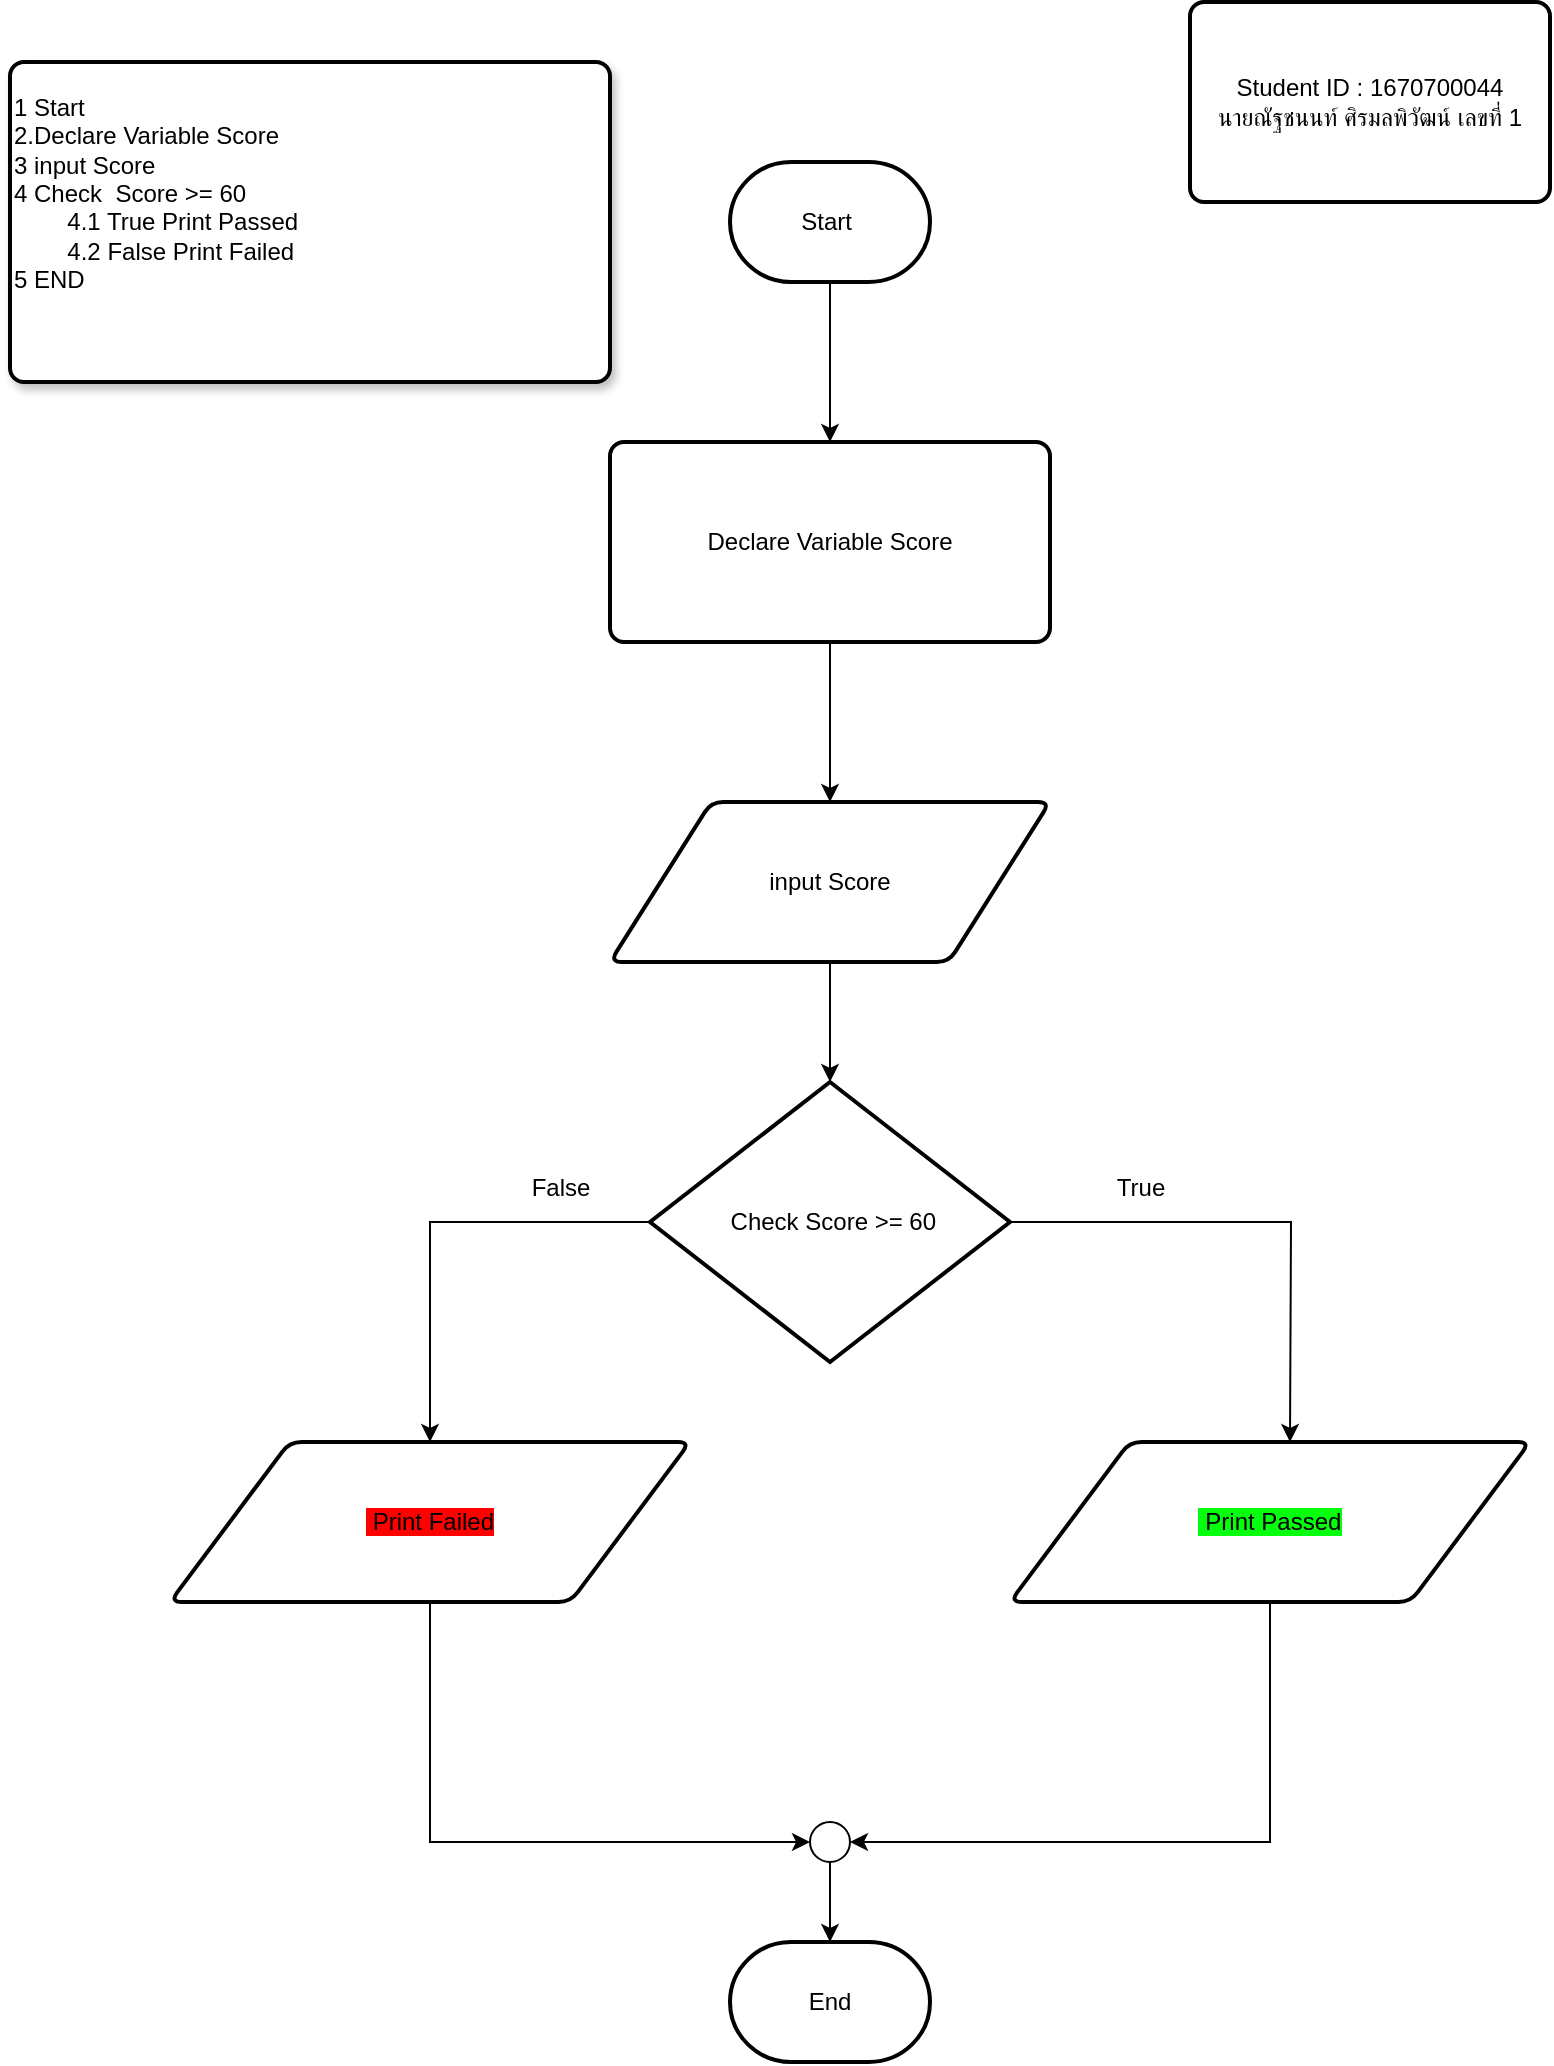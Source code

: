 <mxfile version="24.7.0" type="google" pages="3">
  <diagram id="C5RBs43oDa-KdzZeNtuy" name="Page-1">
    <mxGraphModel grid="1" page="1" gridSize="10" guides="1" tooltips="1" connect="1" arrows="1" fold="1" pageScale="1" pageWidth="827" pageHeight="1169" math="0" shadow="0">
      <root>
        <mxCell id="WIyWlLk6GJQsqaUBKTNV-0" />
        <mxCell id="WIyWlLk6GJQsqaUBKTNV-1" parent="WIyWlLk6GJQsqaUBKTNV-0" />
        <mxCell id="30lj91UN0zuFrr6ooyfM-1" value="&lt;span style=&quot;background-color: initial;&quot;&gt;1 Start&lt;/span&gt;&lt;div&gt;&lt;span style=&quot;background-color: initial;&quot;&gt;2.Declare Variable Score&amp;nbsp;&lt;/span&gt;&lt;/div&gt;&lt;div&gt;&lt;span style=&quot;background-color: initial;&quot;&gt;3 input Score&lt;/span&gt;&lt;/div&gt;&lt;div&gt;&lt;span style=&quot;background-color: initial;&quot;&gt;4 Check&amp;nbsp; Score &amp;gt;= 60&lt;/span&gt;&lt;/div&gt;&lt;div&gt;&lt;span style=&quot;white-space: pre;&quot;&gt;&#x9;&lt;/span&gt;4.1 True Print Passed&lt;/div&gt;&lt;div&gt;&lt;span style=&quot;background-color: initial; white-space: pre;&quot;&gt;&#x9;&lt;/span&gt;&lt;span style=&quot;background-color: initial;&quot;&gt;4.2 False Print Failed&lt;/span&gt;&lt;br&gt;&lt;/div&gt;&lt;div&gt;&lt;div&gt;&lt;span style=&quot;background-color: initial;&quot;&gt;5 END&lt;/span&gt;&lt;/div&gt;&lt;/div&gt;&lt;div&gt;&lt;br&gt;&lt;/div&gt;&lt;div style=&quot;&quot;&gt;&lt;br&gt;&lt;/div&gt;" style="rounded=1;whiteSpace=wrap;html=1;absoluteArcSize=1;arcSize=14;strokeWidth=2;shadow=1;align=left;" vertex="1" parent="WIyWlLk6GJQsqaUBKTNV-1">
          <mxGeometry x="20" y="60" width="300" height="160" as="geometry" />
        </mxCell>
        <mxCell id="30lj91UN0zuFrr6ooyfM-2" value="Student ID : 1670700044&lt;div&gt;นายณัฐชนนท์ ศิรมลพิวัฒน์ เลขที่ 1&lt;/div&gt;" style="rounded=1;whiteSpace=wrap;html=1;absoluteArcSize=1;arcSize=14;strokeWidth=2;" vertex="1" parent="WIyWlLk6GJQsqaUBKTNV-1">
          <mxGeometry x="610" y="30" width="180" height="100" as="geometry" />
        </mxCell>
        <mxCell id="30lj91UN0zuFrr6ooyfM-3" style="edgeStyle=orthogonalEdgeStyle;rounded=0;orthogonalLoop=1;jettySize=auto;html=1;entryX=0.5;entryY=0;entryDx=0;entryDy=0;" edge="1" parent="WIyWlLk6GJQsqaUBKTNV-1" source="30lj91UN0zuFrr6ooyfM-4" target="30lj91UN0zuFrr6ooyfM-6">
          <mxGeometry relative="1" as="geometry" />
        </mxCell>
        <mxCell id="30lj91UN0zuFrr6ooyfM-4" value="Start&amp;nbsp;" style="strokeWidth=2;html=1;shape=mxgraph.flowchart.terminator;whiteSpace=wrap;" vertex="1" parent="WIyWlLk6GJQsqaUBKTNV-1">
          <mxGeometry x="380" y="110" width="100" height="60" as="geometry" />
        </mxCell>
        <mxCell id="30lj91UN0zuFrr6ooyfM-5" style="edgeStyle=orthogonalEdgeStyle;rounded=0;orthogonalLoop=1;jettySize=auto;html=1;entryX=0.5;entryY=0;entryDx=0;entryDy=0;" edge="1" parent="WIyWlLk6GJQsqaUBKTNV-1" source="30lj91UN0zuFrr6ooyfM-6" target="30lj91UN0zuFrr6ooyfM-7">
          <mxGeometry relative="1" as="geometry" />
        </mxCell>
        <mxCell id="30lj91UN0zuFrr6ooyfM-6" value="&lt;span style=&quot;text-align: left;&quot;&gt;Declare Variable Score&lt;/span&gt;" style="rounded=1;whiteSpace=wrap;html=1;absoluteArcSize=1;arcSize=14;strokeWidth=2;" vertex="1" parent="WIyWlLk6GJQsqaUBKTNV-1">
          <mxGeometry x="320" y="250" width="220" height="100" as="geometry" />
        </mxCell>
        <mxCell id="30lj91UN0zuFrr6ooyfM-7" value="&lt;span style=&quot;text-align: left;&quot;&gt;input Score&lt;/span&gt;" style="shape=parallelogram;html=1;strokeWidth=2;perimeter=parallelogramPerimeter;whiteSpace=wrap;rounded=1;arcSize=12;size=0.23;" vertex="1" parent="WIyWlLk6GJQsqaUBKTNV-1">
          <mxGeometry x="320" y="430" width="220" height="80" as="geometry" />
        </mxCell>
        <mxCell id="30lj91UN0zuFrr6ooyfM-8" style="edgeStyle=orthogonalEdgeStyle;rounded=0;orthogonalLoop=1;jettySize=auto;html=1;" edge="1" parent="WIyWlLk6GJQsqaUBKTNV-1" source="30lj91UN0zuFrr6ooyfM-10">
          <mxGeometry relative="1" as="geometry">
            <mxPoint x="660" y="750" as="targetPoint" />
          </mxGeometry>
        </mxCell>
        <mxCell id="30lj91UN0zuFrr6ooyfM-20" style="edgeStyle=orthogonalEdgeStyle;rounded=0;orthogonalLoop=1;jettySize=auto;html=1;entryX=0.5;entryY=0;entryDx=0;entryDy=0;" edge="1" parent="WIyWlLk6GJQsqaUBKTNV-1" source="30lj91UN0zuFrr6ooyfM-10" target="30lj91UN0zuFrr6ooyfM-19">
          <mxGeometry relative="1" as="geometry">
            <Array as="points">
              <mxPoint x="230" y="640" />
            </Array>
          </mxGeometry>
        </mxCell>
        <mxCell id="30lj91UN0zuFrr6ooyfM-10" value="&lt;span style=&quot;text-align: left; background-color: initial;&quot;&gt;&amp;nbsp;Check&amp;nbsp;&lt;/span&gt;&lt;span style=&quot;text-align: left;&quot;&gt;Score &amp;gt;= 60&lt;/span&gt;" style="strokeWidth=2;html=1;shape=mxgraph.flowchart.decision;whiteSpace=wrap;" vertex="1" parent="WIyWlLk6GJQsqaUBKTNV-1">
          <mxGeometry x="340" y="570" width="180" height="140" as="geometry" />
        </mxCell>
        <mxCell id="30lj91UN0zuFrr6ooyfM-11" style="edgeStyle=orthogonalEdgeStyle;rounded=0;orthogonalLoop=1;jettySize=auto;html=1;exitX=0.5;exitY=1;exitDx=0;exitDy=0;entryX=0.5;entryY=0;entryDx=0;entryDy=0;entryPerimeter=0;" edge="1" parent="WIyWlLk6GJQsqaUBKTNV-1" source="30lj91UN0zuFrr6ooyfM-7" target="30lj91UN0zuFrr6ooyfM-10">
          <mxGeometry relative="1" as="geometry" />
        </mxCell>
        <mxCell id="30lj91UN0zuFrr6ooyfM-12" value="True" style="text;html=1;align=center;verticalAlign=middle;resizable=0;points=[];autosize=1;strokeColor=none;fillColor=none;" vertex="1" parent="WIyWlLk6GJQsqaUBKTNV-1">
          <mxGeometry x="560" y="608" width="50" height="30" as="geometry" />
        </mxCell>
        <mxCell id="30lj91UN0zuFrr6ooyfM-14" value="&lt;span style=&quot;background-color: rgb(5, 255, 13);&quot;&gt;&lt;span style=&quot;text-align: left;&quot;&gt;&amp;nbsp;Print&amp;nbsp;&lt;/span&gt;&lt;span style=&quot;text-align: left;&quot;&gt;Passed&lt;/span&gt;&lt;/span&gt;" style="shape=parallelogram;html=1;strokeWidth=2;perimeter=parallelogramPerimeter;whiteSpace=wrap;rounded=1;arcSize=12;size=0.23;" vertex="1" parent="WIyWlLk6GJQsqaUBKTNV-1">
          <mxGeometry x="520" y="750" width="260" height="80" as="geometry" />
        </mxCell>
        <mxCell id="30lj91UN0zuFrr6ooyfM-16" style="edgeStyle=orthogonalEdgeStyle;rounded=0;orthogonalLoop=1;jettySize=auto;html=1;exitX=0.5;exitY=1;exitDx=0;exitDy=0;exitPerimeter=0;" edge="1" parent="WIyWlLk6GJQsqaUBKTNV-1" source="30lj91UN0zuFrr6ooyfM-17">
          <mxGeometry relative="1" as="geometry">
            <mxPoint x="430" y="1000" as="targetPoint" />
          </mxGeometry>
        </mxCell>
        <mxCell id="30lj91UN0zuFrr6ooyfM-17" value="" style="verticalLabelPosition=bottom;verticalAlign=top;html=1;shape=mxgraph.flowchart.on-page_reference;" vertex="1" parent="WIyWlLk6GJQsqaUBKTNV-1">
          <mxGeometry x="420" y="940" width="20" height="20" as="geometry" />
        </mxCell>
        <mxCell id="30lj91UN0zuFrr6ooyfM-18" value="End" style="strokeWidth=2;html=1;shape=mxgraph.flowchart.terminator;whiteSpace=wrap;" vertex="1" parent="WIyWlLk6GJQsqaUBKTNV-1">
          <mxGeometry x="380" y="1000" width="100" height="60" as="geometry" />
        </mxCell>
        <mxCell id="30lj91UN0zuFrr6ooyfM-19" value="&lt;span style=&quot;background-color: rgb(255, 0, 0);&quot;&gt;&lt;span style=&quot;text-align: left;&quot;&gt;&amp;nbsp;Print&amp;nbsp;&lt;/span&gt;&lt;span style=&quot;text-align: left;&quot;&gt;Failed&lt;/span&gt;&lt;/span&gt;" style="shape=parallelogram;html=1;strokeWidth=2;perimeter=parallelogramPerimeter;whiteSpace=wrap;rounded=1;arcSize=12;size=0.23;" vertex="1" parent="WIyWlLk6GJQsqaUBKTNV-1">
          <mxGeometry x="100" y="750" width="260" height="80" as="geometry" />
        </mxCell>
        <mxCell id="30lj91UN0zuFrr6ooyfM-21" style="edgeStyle=orthogonalEdgeStyle;rounded=0;orthogonalLoop=1;jettySize=auto;html=1;entryX=0;entryY=0.5;entryDx=0;entryDy=0;entryPerimeter=0;" edge="1" parent="WIyWlLk6GJQsqaUBKTNV-1" source="30lj91UN0zuFrr6ooyfM-19" target="30lj91UN0zuFrr6ooyfM-17">
          <mxGeometry relative="1" as="geometry">
            <Array as="points">
              <mxPoint x="230" y="950" />
            </Array>
          </mxGeometry>
        </mxCell>
        <mxCell id="30lj91UN0zuFrr6ooyfM-23" style="edgeStyle=orthogonalEdgeStyle;rounded=0;orthogonalLoop=1;jettySize=auto;html=1;entryX=1;entryY=0.5;entryDx=0;entryDy=0;entryPerimeter=0;" edge="1" parent="WIyWlLk6GJQsqaUBKTNV-1" source="30lj91UN0zuFrr6ooyfM-14" target="30lj91UN0zuFrr6ooyfM-17">
          <mxGeometry relative="1" as="geometry">
            <Array as="points">
              <mxPoint x="650" y="950" />
            </Array>
          </mxGeometry>
        </mxCell>
        <mxCell id="30lj91UN0zuFrr6ooyfM-24" value="False" style="text;html=1;align=center;verticalAlign=middle;resizable=0;points=[];autosize=1;strokeColor=none;fillColor=none;" vertex="1" parent="WIyWlLk6GJQsqaUBKTNV-1">
          <mxGeometry x="270" y="608" width="50" height="30" as="geometry" />
        </mxCell>
      </root>
    </mxGraphModel>
  </diagram>
  <diagram id="EucYKcJpKmR7HqV9z0Qw" name="หน้า-5">
    <mxGraphModel grid="1" page="1" gridSize="10" guides="1" tooltips="1" connect="1" arrows="1" fold="1" pageScale="1" pageWidth="827" pageHeight="1169" math="0" shadow="0">
      <root>
        <mxCell id="0" />
        <mxCell id="1" parent="0" />
        <mxCell id="hbBiawUtIjXd9mUqW-6J-1" value="&lt;span style=&quot;background-color: initial;&quot;&gt;1 Start&lt;/span&gt;&lt;div&gt;&lt;span style=&quot;background-color: initial;&quot;&gt;2.Declare Fahrenheit , Celsius&lt;/span&gt;&lt;span style=&quot;color: rgba(0, 0, 0, 0); font-family: monospace; font-size: 0px; text-wrap: nowrap; background-color: initial;&quot;&gt;%3CmxGraphModel%3E%3Croot%3E%3CmxCell%20id%3D%220%22%2F%3E%3CmxCell%20id%3D%221%22%20parent%3D%220%22%2F%3E%3CmxCell%20id%3D%222%22%20value%3D%22%26lt%3Bspan%20style%3D%26quot%3Bbackground-color%3A%20initial%3B%26quot%3B%26gt%3B1%20Start%26lt%3B%2Fspan%26gt%3B%26lt%3Bdiv%26gt%3B%26lt%3Bspan%20style%3D%26quot%3Bbackground-color%3A%20initial%3B%26quot%3B%26gt%3B2.Declare%20Variable%20Score%26amp%3Bnbsp%3B%26lt%3B%2Fspan%26gt%3B%26lt%3B%2Fdiv%26gt%3B%26lt%3Bdiv%26gt%3B%26lt%3Bspan%20style%3D%26quot%3Bbackground-color%3A%20initial%3B%26quot%3B%26gt%3B3%20input%20Score%26lt%3B%2Fspan%26gt%3B%26lt%3B%2Fdiv%26gt%3B%26lt%3Bdiv%26gt%3B%26lt%3Bspan%20style%3D%26quot%3Bbackground-color%3A%20initial%3B%26quot%3B%26gt%3B4%20Check%26amp%3Bnbsp%3B%20Score%20%26amp%3Bgt%3B%3D%2060%26lt%3B%2Fspan%26gt%3B%26lt%3B%2Fdiv%26gt%3B%26lt%3Bdiv%26gt%3B%26lt%3Bspan%20style%3D%26quot%3Bwhite-space%3A%20pre%3B%26quot%3B%26gt%3B%26%239%3B%26lt%3B%2Fspan%26gt%3B4.1%20True%20Print%20Passed%26lt%3B%2Fdiv%26gt%3B%26lt%3Bdiv%26gt%3B%26lt%3Bspan%20style%3D%26quot%3Bbackground-color%3A%20initial%3B%20white-space%3A%20pre%3B%26quot%3B%26gt%3B%26%239%3B%26lt%3B%2Fspan%26gt%3B%26lt%3Bspan%20style%3D%26quot%3Bbackground-color%3A%20initial%3B%26quot%3B%26gt%3B4.2%20False%20Print%20Failed%26lt%3B%2Fspan%26gt%3B%26lt%3Bbr%26gt%3B%26lt%3B%2Fdiv%26gt%3B%26lt%3Bdiv%26gt%3B%26lt%3Bdiv%26gt%3B%26lt%3Bspan%20style%3D%26quot%3Bbackground-color%3A%20initial%3B%26quot%3B%26gt%3B5%20END%26lt%3B%2Fspan%26gt%3B%26lt%3B%2Fdiv%26gt%3B%26lt%3B%2Fdiv%26gt%3B%26lt%3Bdiv%26gt%3B%26lt%3Bbr%26gt%3B%26lt%3B%2Fdiv%26gt%3B%26lt%3Bdiv%20style%3D%26quot%3B%26quot%3B%26gt%3B%26lt%3Bbr%26gt%3B%26lt%3B%2Fdiv%26gt%3B%22%20style%3D%22rounded%3D1%3BwhiteSpace%3Dwrap%3Bhtml%3D1%3BabsoluteArcSize%3D1%3BarcSize%3D14%3BstrokeWidth%3D2%3Bshadow%3D1%3Balign%3Dleft%3B%22%20vertex%3D%221%22%20parent%3D%221%22%3E%3CmxGeometry%20x%3D%2220%22%20y%3D%2260%22%20width%3D%22300%22%20height%3D%22160%22%20as%3D%22geometry%22%2F%3E%3C%2FmxCell%3E%3CmxCell%20id%3D%223%22%20value%3D%22Student%20ID%20%3A%201670700044%26lt%3Bdiv%26gt%3B%E0%B8%99%E0%B8%B2%E0%B8%A2%E0%B8%93%E0%B8%B1%E0%B8%90%E0%B8%8A%E0%B8%99%E0%B8%99%E0%B8%97%E0%B9%8C%20%E0%B8%A8%E0%B8%B4%E0%B8%A3%E0%B8%A1%E0%B8%A5%E0%B8%9E%E0%B8%B4%E0%B8%A7%E0%B8%B1%E0%B8%92%E0%B8%99%E0%B9%8C%20%E0%B9%80%E0%B8%A5%E0%B8%82%E0%B8%97%E0%B8%B5%E0%B9%88%201%26lt%3B%2Fdiv%26gt%3B%22%20style%3D%22rounded%3D1%3BwhiteSpace%3Dwrap%3Bhtml%3D1%3BabsoluteArcSize%3D1%3BarcSize%3D14%3BstrokeWidth%3D2%3B%22%20vertex%3D%221%22%20parent%3D%221%22%3E%3CmxGeometry%20x%3D%22610%22%20y%3D%2230%22%20width%3D%22180%22%20height%3D%22100%22%20as%3D%22geometry%22%2F%3E%3C%2FmxCell%3E%3CmxCell%20id%3D%224%22%20style%3D%22edgeStyle%3DorthogonalEdgeStyle%3Brounded%3D0%3BorthogonalLoop%3D1%3BjettySize%3Dauto%3Bhtml%3D1%3BentryX%3D0.5%3BentryY%3D0%3BentryDx%3D0%3BentryDy%3D0%3B%22%20edge%3D%221%22%20source%3D%225%22%20target%3D%227%22%20parent%3D%221%22%3E%3CmxGeometry%20relative%3D%221%22%20as%3D%22geometry%22%2F%3E%3C%2FmxCell%3E%3CmxCell%20id%3D%225%22%20value%3D%22Start%26amp%3Bnbsp%3B%22%20style%3D%22strokeWidth%3D2%3Bhtml%3D1%3Bshape%3Dmxgraph.flowchart.terminator%3BwhiteSpace%3Dwrap%3B%22%20vertex%3D%221%22%20parent%3D%221%22%3E%3CmxGeometry%20x%3D%22380%22%20y%3D%22110%22%20width%3D%22100%22%20height%3D%2260%22%20as%3D%22geometry%22%2F%3E%3C%2FmxCell%3E%3CmxCell%20id%3D%226%22%20style%3D%22edgeStyle%3DorthogonalEdgeStyle%3Brounded%3D0%3BorthogonalLoop%3D1%3BjettySize%3Dauto%3Bhtml%3D1%3BentryX%3D0.5%3BentryY%3D0%3BentryDx%3D0%3BentryDy%3D0%3B%22%20edge%3D%221%22%20source%3D%227%22%20target%3D%228%22%20parent%3D%221%22%3E%3CmxGeometry%20relative%3D%221%22%20as%3D%22geometry%22%2F%3E%3C%2FmxCell%3E%3CmxCell%20id%3D%227%22%20value%3D%22%26lt%3Bspan%20style%3D%26quot%3Btext-align%3A%20left%3B%26quot%3B%26gt%3BDeclare%20Variable%20Score%26lt%3B%2Fspan%26gt%3B%22%20style%3D%22rounded%3D1%3BwhiteSpace%3Dwrap%3Bhtml%3D1%3BabsoluteArcSize%3D1%3BarcSize%3D14%3BstrokeWidth%3D2%3B%22%20vertex%3D%221%22%20parent%3D%221%22%3E%3CmxGeometry%20x%3D%22320%22%20y%3D%22250%22%20width%3D%22220%22%20height%3D%22100%22%20as%3D%22geometry%22%2F%3E%3C%2FmxCell%3E%3CmxCell%20id%3D%228%22%20value%3D%22%26lt%3Bspan%20style%3D%26quot%3Btext-align%3A%20left%3B%26quot%3B%26gt%3Binput%20Score%26lt%3B%2Fspan%26gt%3B%22%20style%3D%22shape%3Dparallelogram%3Bhtml%3D1%3BstrokeWidth%3D2%3Bperimeter%3DparallelogramPerimeter%3BwhiteSpace%3Dwrap%3Brounded%3D1%3BarcSize%3D12%3Bsize%3D0.23%3B%22%20vertex%3D%221%22%20parent%3D%221%22%3E%3CmxGeometry%20x%3D%22320%22%20y%3D%22430%22%20width%3D%22220%22%20height%3D%2280%22%20as%3D%22geometry%22%2F%3E%3C%2FmxCell%3E%3CmxCell%20id%3D%229%22%20style%3D%22edgeStyle%3DorthogonalEdgeStyle%3Brounded%3D0%3BorthogonalLoop%3D1%3BjettySize%3Dauto%3Bhtml%3D1%3B%22%20edge%3D%221%22%20source%3D%2211%22%20parent%3D%221%22%3E%3CmxGeometry%20relative%3D%221%22%20as%3D%22geometry%22%3E%3CmxPoint%20x%3D%22660%22%20y%3D%22750%22%20as%3D%22targetPoint%22%2F%3E%3C%2FmxGeometry%3E%3C%2FmxCell%3E%3CmxCell%20id%3D%2210%22%20style%3D%22edgeStyle%3DorthogonalEdgeStyle%3Brounded%3D0%3BorthogonalLoop%3D1%3BjettySize%3Dauto%3Bhtml%3D1%3BentryX%3D0.5%3BentryY%3D0%3BentryDx%3D0%3BentryDy%3D0%3B%22%20edge%3D%221%22%20source%3D%2211%22%20target%3D%2218%22%20parent%3D%221%22%3E%3CmxGeometry%20relative%3D%221%22%20as%3D%22geometry%22%3E%3CArray%20as%3D%22points%22%3E%3CmxPoint%20x%3D%22230%22%20y%3D%22640%22%2F%3E%3C%2FArray%3E%3C%2FmxGeometry%3E%3C%2FmxCell%3E%3CmxCell%20id%3D%2211%22%20value%3D%22%26lt%3Bspan%20style%3D%26quot%3Btext-align%3A%20left%3B%20background-color%3A%20initial%3B%26quot%3B%26gt%3B%26amp%3Bnbsp%3BCheck%26amp%3Bnbsp%3B%26lt%3B%2Fspan%26gt%3B%26lt%3Bspan%20style%3D%26quot%3Btext-align%3A%20left%3B%26quot%3B%26gt%3BScore%20%26amp%3Bgt%3B%3D%2060%26lt%3B%2Fspan%26gt%3B%22%20style%3D%22strokeWidth%3D2%3Bhtml%3D1%3Bshape%3Dmxgraph.flowchart.decision%3BwhiteSpace%3Dwrap%3B%22%20vertex%3D%221%22%20parent%3D%221%22%3E%3CmxGeometry%20x%3D%22340%22%20y%3D%22570%22%20width%3D%22180%22%20height%3D%22140%22%20as%3D%22geometry%22%2F%3E%3C%2FmxCell%3E%3CmxCell%20id%3D%2212%22%20style%3D%22edgeStyle%3DorthogonalEdgeStyle%3Brounded%3D0%3BorthogonalLoop%3D1%3BjettySize%3Dauto%3Bhtml%3D1%3BexitX%3D0.5%3BexitY%3D1%3BexitDx%3D0%3BexitDy%3D0%3BentryX%3D0.5%3BentryY%3D0%3BentryDx%3D0%3BentryDy%3D0%3BentryPerimeter%3D0%3B%22%20edge%3D%221%22%20source%3D%228%22%20target%3D%2211%22%20parent%3D%221%22%3E%3CmxGeometry%20relative%3D%221%22%20as%3D%22geometry%22%2F%3E%3C%2FmxCell%3E%3CmxCell%20id%3D%2213%22%20value%3D%22True%22%20style%3D%22text%3Bhtml%3D1%3Balign%3Dcenter%3BverticalAlign%3Dmiddle%3Bresizable%3D0%3Bpoints%3D%5B%5D%3Bautosize%3D1%3BstrokeColor%3Dnone%3BfillColor%3Dnone%3B%22%20vertex%3D%221%22%20parent%3D%221%22%3E%3CmxGeometry%20x%3D%22560%22%20y%3D%22608%22%20width%3D%2250%22%20height%3D%2230%22%20as%3D%22geometry%22%2F%3E%3C%2FmxCell%3E%3CmxCell%20id%3D%2214%22%20value%3D%22%26lt%3Bspan%20style%3D%26quot%3Btext-align%3A%20left%3B%26quot%3B%26gt%3B%26amp%3Bnbsp%3BPrint%26amp%3Bnbsp%3B%26lt%3B%2Fspan%26gt%3B%26lt%3Bspan%20style%3D%26quot%3Btext-align%3A%20left%3B%26quot%3B%26gt%3BPassed%26lt%3B%2Fspan%26gt%3B%22%20style%3D%22shape%3Dparallelogram%3Bhtml%3D1%3BstrokeWidth%3D2%3Bperimeter%3DparallelogramPerimeter%3BwhiteSpace%3Dwrap%3Brounded%3D1%3BarcSize%3D12%3Bsize%3D0.23%3B%22%20vertex%3D%221%22%20parent%3D%221%22%3E%3CmxGeometry%20x%3D%22520%22%20y%3D%22750%22%20width%3D%22260%22%20height%3D%2280%22%20as%3D%22geometry%22%2F%3E%3C%2FmxCell%3E%3CmxCell%20id%3D%2215%22%20style%3D%22edgeStyle%3DorthogonalEdgeStyle%3Brounded%3D0%3BorthogonalLoop%3D1%3BjettySize%3Dauto%3Bhtml%3D1%3BexitX%3D0.5%3BexitY%3D1%3BexitDx%3D0%3BexitDy%3D0%3BexitPerimeter%3D0%3B%22%20edge%3D%221%22%20source%3D%2216%22%20parent%3D%221%22%3E%3CmxGeometry%20relative%3D%221%22%20as%3D%22geometry%22%3E%3CmxPoint%20x%3D%22430%22%20y%3D%221000%22%20as%3D%22targetPoint%22%2F%3E%3C%2FmxGeometry%3E%3C%2FmxCell%3E%3CmxCell%20id%3D%2216%22%20value%3D%22%22%20style%3D%22verticalLabelPosition%3Dbottom%3BverticalAlign%3Dtop%3Bhtml%3D1%3Bshape%3Dmxgraph.flowchart.on-page_reference%3B%22%20vertex%3D%221%22%20parent%3D%221%22%3E%3CmxGeometry%20x%3D%22420%22%20y%3D%22940%22%20width%3D%2220%22%20height%3D%2220%22%20as%3D%22geometry%22%2F%3E%3C%2FmxCell%3E%3CmxCell%20id%3D%2217%22%20value%3D%22End%22%20style%3D%22strokeWidth%3D2%3Bhtml%3D1%3Bshape%3Dmxgraph.flowchart.terminator%3BwhiteSpace%3Dwrap%3B%22%20vertex%3D%221%22%20parent%3D%221%22%3E%3CmxGeometry%20x%3D%22380%22%20y%3D%221000%22%20width%3D%22100%22%20height%3D%2260%22%20as%3D%22geometry%22%2F%3E%3C%2FmxCell%3E%3CmxCell%20id%3D%2218%22%20value%3D%22%26lt%3Bspan%20style%3D%26quot%3Btext-align%3A%20left%3B%26quot%3B%26gt%3B%26amp%3Bnbsp%3BPrint%26amp%3Bnbsp%3B%26lt%3B%2Fspan%26gt%3B%26lt%3Bspan%20style%3D%26quot%3Btext-align%3A%20left%3B%26quot%3B%26gt%3BFailed%26lt%3B%2Fspan%26gt%3B%22%20style%3D%22shape%3Dparallelogram%3Bhtml%3D1%3BstrokeWidth%3D2%3Bperimeter%3DparallelogramPerimeter%3BwhiteSpace%3Dwrap%3Brounded%3D1%3BarcSize%3D12%3Bsize%3D0.23%3B%22%20vertex%3D%221%22%20parent%3D%221%22%3E%3CmxGeometry%20x%3D%22100%22%20y%3D%22750%22%20width%3D%22260%22%20height%3D%2280%22%20as%3D%22geometry%22%2F%3E%3C%2FmxCell%3E%3CmxCell%20id%3D%2219%22%20style%3D%22edgeStyle%3DorthogonalEdgeStyle%3Brounded%3D0%3BorthogonalLoop%3D1%3BjettySize%3Dauto%3Bhtml%3D1%3BentryX%3D0%3BentryY%3D0.5%3BentryDx%3D0%3BentryDy%3D0%3BentryPerimeter%3D0%3B%22%20edge%3D%221%22%20source%3D%2218%22%20target%3D%2216%22%20parent%3D%221%22%3E%3CmxGeometry%20relative%3D%221%22%20as%3D%22geometry%22%3E%3CArray%20as%3D%22points%22%3E%3CmxPoint%20x%3D%22230%22%20y%3D%22950%22%2F%3E%3C%2FArray%3E%3C%2FmxGeometry%3E%3C%2FmxCell%3E%3CmxCell%20id%3D%2220%22%20style%3D%22edgeStyle%3DorthogonalEdgeStyle%3Brounded%3D0%3BorthogonalLoop%3D1%3BjettySize%3Dauto%3Bhtml%3D1%3BentryX%3D1%3BentryY%3D0.5%3BentryDx%3D0%3BentryDy%3D0%3BentryPerimeter%3D0%3B%22%20edge%3D%221%22%20source%3D%2214%22%20target%3D%2216%22%20parent%3D%221%22%3E%3CmxGeometry%20relative%3D%221%22%20as%3D%22geometry%22%3E%3CArray%20as%3D%22points%22%3E%3CmxPoint%20x%3D%22650%22%20y%3D%22950%22%2F%3E%3C%2FArray%3E%3C%2FmxGeometry%3E%3C%2FmxCell%3E%3CmxCell%20id%3D%2221%22%20value%3D%22False%22%20style%3D%22text%3Bhtml%3D1%3Balign%3Dcenter%3BverticalAlign%3Dmiddle%3Bresizable%3D0%3Bpoints%3D%5B%5D%3Bautosize%3D1%3BstrokeColor%3Dnone%3BfillColor%3Dnone%3B%22%20vertex%3D%221%22%20parent%3D%221%22%3E%3CmxGeometry%20x%3D%22270%22%20y%3D%22608%22%20width%3D%2250%22%20height%3D%2230%22%20as%3D%22geometry%22%2F%3E%3C%2FmxCell%3E%3C%2Froot%3E%3C%2FmxGraphModel%3E&lt;/span&gt;&lt;/div&gt;&lt;div&gt;&lt;span style=&quot;background-color: initial;&quot;&gt;3 input Fahrenheit&lt;/span&gt;&lt;/div&gt;&lt;div&gt;&lt;span style=&quot;background-color: initial;&quot;&gt;4 Check&amp;nbsp; Fahrenheit&amp;nbsp; &amp;gt; 32&lt;/span&gt;&lt;/div&gt;&lt;div&gt;&lt;span style=&quot;white-space: pre;&quot;&gt;&#x9;&lt;/span&gt;4.1&lt;span style=&quot;background-color: rgb(5, 255, 13);&quot;&gt; True Celsius = 5*(Fahrenheit-32)/9&lt;/span&gt;&lt;/div&gt;&lt;div&gt;&lt;span style=&quot;white-space: pre;&quot;&gt;&#x9;&lt;/span&gt;&lt;span style=&quot;white-space: pre;&quot;&gt;&#x9;&lt;/span&gt;4.1.1 Print Celsius&lt;br&gt;&lt;/div&gt;&lt;div&gt;&lt;span style=&quot;background-color: initial; white-space: pre;&quot;&gt;&#x9;&lt;/span&gt;&lt;span style=&quot;background-color: initial;&quot;&gt;4.2 &lt;/span&gt;&lt;span style=&quot;background-color: rgb(255, 0, 0);&quot;&gt;False Print Cold&lt;/span&gt;&lt;br&gt;&lt;/div&gt;&lt;div&gt;&lt;div&gt;&lt;span style=&quot;background-color: initial;&quot;&gt;5 END&lt;/span&gt;&lt;/div&gt;&lt;/div&gt;&lt;div&gt;&lt;br&gt;&lt;/div&gt;&lt;div style=&quot;&quot;&gt;&lt;br&gt;&lt;/div&gt;" style="rounded=1;whiteSpace=wrap;html=1;absoluteArcSize=1;arcSize=14;strokeWidth=2;shadow=1;align=left;" vertex="1" parent="1">
          <mxGeometry x="40" y="60" width="300" height="160" as="geometry" />
        </mxCell>
        <mxCell id="hbBiawUtIjXd9mUqW-6J-2" value="Student ID : 1670700044&lt;div&gt;นายณัฐชนนท์ ศิรมลพิวัฒน์ เลขที่ 1&lt;/div&gt;" style="rounded=1;whiteSpace=wrap;html=1;absoluteArcSize=1;arcSize=14;strokeWidth=2;" vertex="1" parent="1">
          <mxGeometry x="610" y="30" width="180" height="100" as="geometry" />
        </mxCell>
        <mxCell id="hbBiawUtIjXd9mUqW-6J-3" style="edgeStyle=orthogonalEdgeStyle;rounded=0;orthogonalLoop=1;jettySize=auto;html=1;entryX=0.5;entryY=0;entryDx=0;entryDy=0;" edge="1" parent="1" source="hbBiawUtIjXd9mUqW-6J-4" target="hbBiawUtIjXd9mUqW-6J-6">
          <mxGeometry relative="1" as="geometry" />
        </mxCell>
        <mxCell id="hbBiawUtIjXd9mUqW-6J-4" value="Start&amp;nbsp;" style="strokeWidth=2;html=1;shape=mxgraph.flowchart.terminator;whiteSpace=wrap;" vertex="1" parent="1">
          <mxGeometry x="380" y="110" width="100" height="60" as="geometry" />
        </mxCell>
        <mxCell id="hbBiawUtIjXd9mUqW-6J-5" style="edgeStyle=orthogonalEdgeStyle;rounded=0;orthogonalLoop=1;jettySize=auto;html=1;entryX=0.5;entryY=0;entryDx=0;entryDy=0;" edge="1" parent="1" source="hbBiawUtIjXd9mUqW-6J-6" target="hbBiawUtIjXd9mUqW-6J-7">
          <mxGeometry relative="1" as="geometry" />
        </mxCell>
        <mxCell id="hbBiawUtIjXd9mUqW-6J-6" value="&lt;span style=&quot;text-align: left;&quot;&gt;Declare Fahrenheit , Celsius&lt;/span&gt;" style="rounded=1;whiteSpace=wrap;html=1;absoluteArcSize=1;arcSize=14;strokeWidth=2;" vertex="1" parent="1">
          <mxGeometry x="320" y="250" width="220" height="100" as="geometry" />
        </mxCell>
        <mxCell id="hbBiawUtIjXd9mUqW-6J-7" value="&lt;span style=&quot;text-align: left;&quot;&gt;&amp;nbsp;input Fahrenheit&lt;/span&gt;" style="shape=parallelogram;html=1;strokeWidth=2;perimeter=parallelogramPerimeter;whiteSpace=wrap;rounded=1;arcSize=12;size=0.23;" vertex="1" parent="1">
          <mxGeometry x="320" y="430" width="220" height="80" as="geometry" />
        </mxCell>
        <mxCell id="hbBiawUtIjXd9mUqW-6J-9" style="edgeStyle=orthogonalEdgeStyle;rounded=0;orthogonalLoop=1;jettySize=auto;html=1;entryX=0.5;entryY=0;entryDx=0;entryDy=0;" edge="1" parent="1" source="hbBiawUtIjXd9mUqW-6J-10" target="hbBiawUtIjXd9mUqW-6J-17">
          <mxGeometry relative="1" as="geometry">
            <Array as="points">
              <mxPoint x="230" y="640" />
            </Array>
          </mxGeometry>
        </mxCell>
        <mxCell id="hbBiawUtIjXd9mUqW-6J-10" value="&lt;span style=&quot;text-align: left;&quot;&gt;Check&amp;nbsp; Fahrenheit&amp;nbsp; &amp;gt; 32&lt;/span&gt;" style="strokeWidth=2;html=1;shape=mxgraph.flowchart.decision;whiteSpace=wrap;" vertex="1" parent="1">
          <mxGeometry x="340" y="570" width="180" height="140" as="geometry" />
        </mxCell>
        <mxCell id="hbBiawUtIjXd9mUqW-6J-11" style="edgeStyle=orthogonalEdgeStyle;rounded=0;orthogonalLoop=1;jettySize=auto;html=1;exitX=0.5;exitY=1;exitDx=0;exitDy=0;entryX=0.5;entryY=0;entryDx=0;entryDy=0;entryPerimeter=0;" edge="1" parent="1" source="hbBiawUtIjXd9mUqW-6J-7" target="hbBiawUtIjXd9mUqW-6J-10">
          <mxGeometry relative="1" as="geometry" />
        </mxCell>
        <mxCell id="hbBiawUtIjXd9mUqW-6J-12" value="True" style="text;html=1;align=center;verticalAlign=middle;resizable=0;points=[];autosize=1;strokeColor=none;fillColor=none;" vertex="1" parent="1">
          <mxGeometry x="550" y="608" width="50" height="30" as="geometry" />
        </mxCell>
        <mxCell id="hbBiawUtIjXd9mUqW-6J-13" value="&lt;span style=&quot;text-align: left;&quot;&gt;&amp;nbsp;Print&amp;nbsp;&lt;/span&gt;&lt;span style=&quot;text-align: left;&quot;&gt;Celsius&lt;/span&gt;" style="shape=parallelogram;html=1;strokeWidth=2;perimeter=parallelogramPerimeter;whiteSpace=wrap;rounded=1;arcSize=12;size=0.23;" vertex="1" parent="1">
          <mxGeometry x="530" y="850" width="260" height="80" as="geometry" />
        </mxCell>
        <mxCell id="hbBiawUtIjXd9mUqW-6J-14" style="edgeStyle=orthogonalEdgeStyle;rounded=0;orthogonalLoop=1;jettySize=auto;html=1;entryX=0.5;entryY=0;entryDx=0;entryDy=0;entryPerimeter=0;" edge="1" parent="1">
          <mxGeometry relative="1" as="geometry">
            <mxPoint x="434.63" y="1050" as="targetPoint" />
            <mxPoint x="434.88" y="970" as="sourcePoint" />
          </mxGeometry>
        </mxCell>
        <mxCell id="hbBiawUtIjXd9mUqW-6J-16" value="End" style="strokeWidth=2;html=1;shape=mxgraph.flowchart.terminator;whiteSpace=wrap;" vertex="1" parent="1">
          <mxGeometry x="385" y="1050" width="100" height="60" as="geometry" />
        </mxCell>
        <mxCell id="Z45hdqt0VyG5qOtlId4E-6" style="edgeStyle=orthogonalEdgeStyle;rounded=0;orthogonalLoop=1;jettySize=auto;html=1;" edge="1" parent="1" target="2L2Fe1kfY-Qo85f20T8G-1">
          <mxGeometry relative="1" as="geometry">
            <mxPoint x="420" y="950" as="targetPoint" />
            <mxPoint x="220" y="830" as="sourcePoint" />
            <Array as="points">
              <mxPoint x="220" y="955" />
            </Array>
          </mxGeometry>
        </mxCell>
        <mxCell id="hbBiawUtIjXd9mUqW-6J-17" value="&lt;span style=&quot;background-color: rgb(255, 0, 0);&quot;&gt;&lt;span style=&quot;text-align: left;&quot;&gt;&amp;nbsp;Print&amp;nbsp;&lt;/span&gt;&lt;span style=&quot;text-align: left;&quot;&gt;Cold&lt;/span&gt;&lt;/span&gt;" style="shape=parallelogram;html=1;strokeWidth=2;perimeter=parallelogramPerimeter;whiteSpace=wrap;rounded=1;arcSize=12;size=0.23;" vertex="1" parent="1">
          <mxGeometry x="100" y="750" width="260" height="80" as="geometry" />
        </mxCell>
        <mxCell id="hbBiawUtIjXd9mUqW-6J-20" value="False" style="text;html=1;align=center;verticalAlign=middle;resizable=0;points=[];autosize=1;strokeColor=none;fillColor=none;" vertex="1" parent="1">
          <mxGeometry x="270" y="608" width="50" height="30" as="geometry" />
        </mxCell>
        <mxCell id="Z45hdqt0VyG5qOtlId4E-1" value="&lt;span style=&quot;text-align: left; background-color: rgb(5, 255, 13);&quot;&gt;&amp;nbsp;Celsius = 5*(Fahrenheit-32)/9&lt;/span&gt;" style="rounded=1;whiteSpace=wrap;html=1;absoluteArcSize=1;arcSize=14;strokeWidth=2;" vertex="1" parent="1">
          <mxGeometry x="525" y="680" width="255" height="100" as="geometry" />
        </mxCell>
        <mxCell id="Z45hdqt0VyG5qOtlId4E-2" style="edgeStyle=orthogonalEdgeStyle;rounded=0;orthogonalLoop=1;jettySize=auto;html=1;entryX=0.538;entryY=-0.003;entryDx=0;entryDy=0;entryPerimeter=0;" edge="1" parent="1" source="hbBiawUtIjXd9mUqW-6J-10" target="Z45hdqt0VyG5qOtlId4E-1">
          <mxGeometry relative="1" as="geometry" />
        </mxCell>
        <mxCell id="Z45hdqt0VyG5qOtlId4E-3" style="edgeStyle=orthogonalEdgeStyle;rounded=0;orthogonalLoop=1;jettySize=auto;html=1;entryX=0.472;entryY=-0.043;entryDx=0;entryDy=0;entryPerimeter=0;" edge="1" parent="1" source="Z45hdqt0VyG5qOtlId4E-1" target="hbBiawUtIjXd9mUqW-6J-13">
          <mxGeometry relative="1" as="geometry" />
        </mxCell>
        <mxCell id="Z45hdqt0VyG5qOtlId4E-5" style="edgeStyle=orthogonalEdgeStyle;rounded=0;orthogonalLoop=1;jettySize=auto;html=1;" edge="1" parent="1" source="hbBiawUtIjXd9mUqW-6J-13">
          <mxGeometry relative="1" as="geometry">
            <mxPoint x="450" y="954" as="targetPoint" />
            <Array as="points">
              <mxPoint x="660" y="954" />
            </Array>
          </mxGeometry>
        </mxCell>
        <mxCell id="2L2Fe1kfY-Qo85f20T8G-1" value="" style="ellipse;whiteSpace=wrap;html=1;aspect=fixed;" vertex="1" parent="1">
          <mxGeometry x="420" y="940" width="30" height="30" as="geometry" />
        </mxCell>
      </root>
    </mxGraphModel>
  </diagram>
  <diagram id="KOtMUHptGyz3-M3KSE5j" name="หน้า-3">
    <mxGraphModel grid="1" page="1" gridSize="10" guides="1" tooltips="1" connect="1" arrows="1" fold="1" pageScale="1" pageWidth="827" pageHeight="1169" math="0" shadow="0">
      <root>
        <mxCell id="0" />
        <mxCell id="1" parent="0" />
        <mxCell id="KoiC8jriF84cZpH5lewG-1" value="&lt;span style=&quot;forced-color-adjust: none; background-color: initial;&quot;&gt;1 Start&lt;/span&gt;&lt;div style=&quot;forced-color-adjust: none;&quot;&gt;&lt;span style=&quot;forced-color-adjust: none; background-color: initial;&quot;&gt;2.Declare Variable i , cnt3 , cnt 5&amp;nbsp; , N , X&lt;/span&gt;&lt;/div&gt;&lt;div style=&quot;forced-color-adjust: none;&quot;&gt;&lt;span style=&quot;forced-color-adjust: none; background-color: initial;&quot;&gt;3 While&lt;/span&gt;&lt;/div&gt;&lt;div style=&quot;forced-color-adjust: none;&quot;&gt;&lt;span style=&quot;forced-color-adjust: none; background-color: initial;&quot;&gt;&lt;span style=&quot;white-space: pre;&quot;&gt;&#x9;&lt;/span&gt;if i &amp;lt; = N&amp;nbsp;&lt;br&gt;&lt;/span&gt;&lt;/div&gt;&lt;div style=&quot;forced-color-adjust: none;&quot;&gt;&lt;span style=&quot;forced-color-adjust: none; background-color: initial;&quot;&gt;&lt;span style=&quot;white-space: pre;&quot;&gt;&#x9;&lt;/span&gt;&lt;span style=&quot;white-space: pre;&quot;&gt;&#x9;&lt;/span&gt;True Read X&lt;br&gt;&lt;/span&gt;&lt;/div&gt;&lt;div style=&quot;forced-color-adjust: none;&quot;&gt;&lt;span style=&quot;forced-color-adjust: none; background-color: initial;&quot;&gt;&lt;span style=&quot;white-space: pre;&quot;&gt;&#x9;&lt;/span&gt;&lt;span style=&quot;white-space: pre;&quot;&gt;&#x9;&lt;/span&gt;&lt;span style=&quot;white-space: pre;&quot;&gt;&#x9;&lt;/span&gt;if X % 3 == 0&amp;nbsp;&lt;br&gt;&lt;/span&gt;&lt;/div&gt;&lt;div style=&quot;forced-color-adjust: none;&quot;&gt;&lt;span style=&quot;forced-color-adjust: none; background-color: initial;&quot;&gt;&lt;span style=&quot;white-space: pre;&quot;&gt;&#x9;&lt;/span&gt;&lt;span style=&quot;white-space: pre;&quot;&gt;&#x9;&lt;/span&gt;&lt;span style=&quot;white-space: pre;&quot;&gt;&#x9;&lt;/span&gt;&lt;span style=&quot;white-space: pre;&quot;&gt;&#x9;&lt;/span&gt;True Cnt3++&lt;br&gt;&lt;/span&gt;&lt;/div&gt;&lt;div style=&quot;forced-color-adjust: none;&quot;&gt;&lt;span style=&quot;forced-color-adjust: none; background-color: initial;&quot;&gt;&lt;span style=&quot;white-space: pre;&quot;&gt;&#x9;&lt;/span&gt;&lt;span style=&quot;white-space: pre;&quot;&gt;&#x9;&lt;/span&gt;&lt;span style=&quot;white-space: pre;&quot;&gt;&#x9;&lt;/span&gt;&lt;span style=&quot;white-space: pre;&quot;&gt;&#x9;&lt;/span&gt;&amp;nbsp;&lt;span style=&quot;white-space: pre;&quot;&gt;&#x9;&lt;/span&gt;if x%5 == 0&lt;/span&gt;&lt;/div&gt;&lt;div style=&quot;forced-color-adjust: none;&quot;&gt;&lt;span style=&quot;forced-color-adjust: none; background-color: initial;&quot;&gt;&lt;span style=&quot;white-space: pre;&quot;&gt;&#x9;&lt;/span&gt;&lt;span style=&quot;white-space: pre;&quot;&gt;&#x9;&lt;/span&gt;&lt;span style=&quot;white-space: pre;&quot;&gt;&#x9;&lt;/span&gt;&lt;span style=&quot;white-space: pre;&quot;&gt;&#x9;&lt;/span&gt;&lt;span style=&quot;white-space: pre;&quot;&gt;&#x9;&lt;/span&gt;&lt;span style=&quot;white-space: pre;&quot;&gt;&#x9;&lt;/span&gt;True Cnt5++&lt;/span&gt;&lt;/div&gt;&lt;div style=&quot;forced-color-adjust: none;&quot;&gt;&lt;span style=&quot;background-color: initial;&quot;&gt;&lt;span style=&quot;white-space: pre;&quot;&gt;&#x9;&lt;/span&gt;False&amp;nbsp; i++&lt;/span&gt;&lt;span style=&quot;background-color: initial;&quot;&gt;&amp;nbsp;&lt;/span&gt;&lt;/div&gt;&lt;div style=&quot;forced-color-adjust: none;&quot;&gt;&lt;div style=&quot;forced-color-adjust: none;&quot;&gt;&lt;span style=&quot;forced-color-adjust: none; background-color: initial;&quot;&gt;5 END While&lt;/span&gt;&lt;/div&gt;&lt;div style=&quot;forced-color-adjust: none;&quot;&gt;6 Print cnt3 , Cnt5&lt;/div&gt;&lt;div style=&quot;forced-color-adjust: none;&quot;&gt;7 END&lt;/div&gt;&lt;/div&gt;&lt;div style=&quot;forced-color-adjust: none;&quot;&gt;&lt;br style=&quot;forced-color-adjust: none;&quot;&gt;&lt;/div&gt;&lt;div style=&quot;forced-color-adjust: none;&quot;&gt;&lt;br style=&quot;forced-color-adjust: none; color: rgb(0, 0, 0); font-family: Helvetica; font-size: 12px; font-style: normal; font-variant-ligatures: normal; font-variant-caps: normal; font-weight: 400; letter-spacing: normal; orphans: 2; text-align: left; text-indent: 0px; text-transform: none; widows: 2; word-spacing: 0px; -webkit-text-stroke-width: 0px; white-space: normal; background-color: rgb(251, 251, 251); text-decoration-thickness: initial; text-decoration-style: initial; text-decoration-color: initial;&quot;&gt;&lt;br&gt;&lt;br&gt;&lt;/div&gt;" style="text;whiteSpace=wrap;html=1;" vertex="1" parent="1">
          <mxGeometry x="330" y="340" width="280" height="180" as="geometry" />
        </mxCell>
      </root>
    </mxGraphModel>
  </diagram>
</mxfile>
